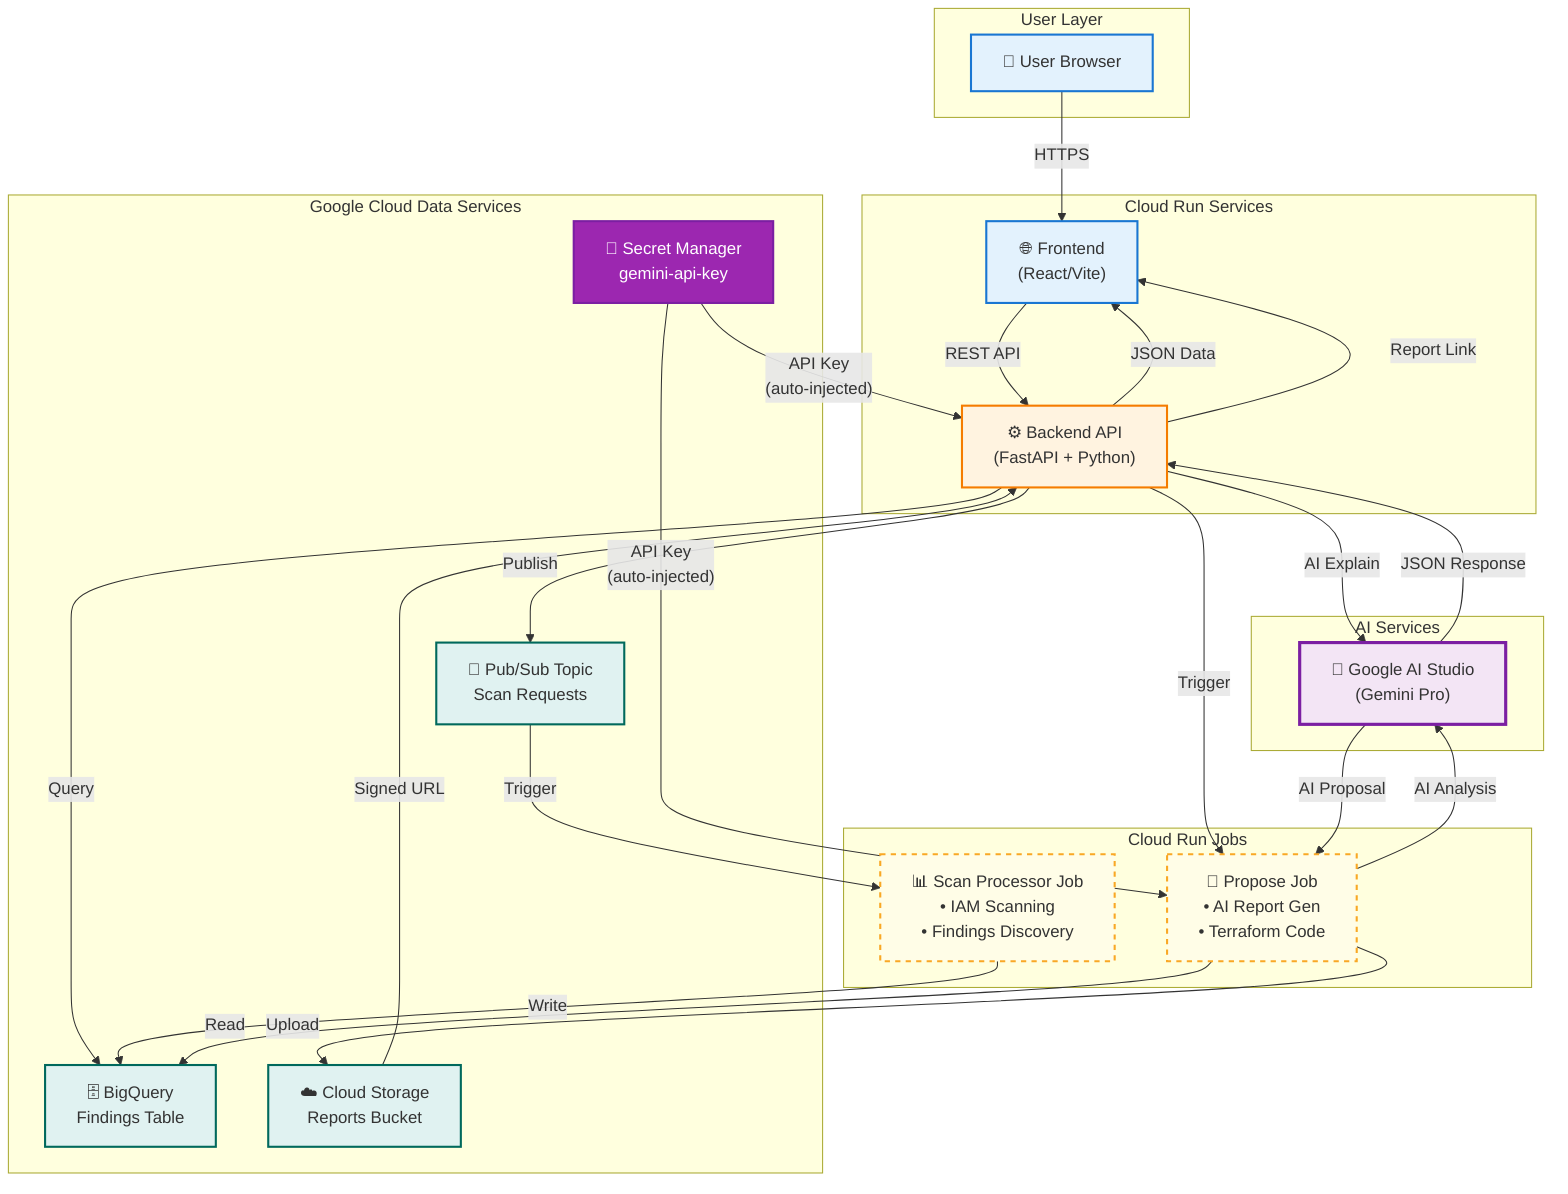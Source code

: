 graph TB
    subgraph "User Layer"
        User[👤 User Browser]
    end

    subgraph "Cloud Run Services"
        Frontend["🌐 Frontend<br/>(React/Vite)"]
        Backend["⚙️ Backend API<br/>(FastAPI + Python)"]
    end

    subgraph "AI Services"
        AI["🤖 Google AI Studio<br/>(Gemini Pro)"]
    end

    subgraph "Cloud Run Jobs"
        ScanJob["📊 Scan Processor Job<br/>• IAM Scanning<br/>• Findings Discovery"]
        ProposeJob["📝 Propose Job<br/>• AI Report Gen<br/>• Terraform Code"]
    end

    subgraph "Google Cloud Data Services"
        PubSub["💬 Pub/Sub Topic<br/>Scan Requests"]
        BigQuery["🗄️ BigQuery<br/>Findings Table"]
        GCS["☁️ Cloud Storage<br/>Reports Bucket"]
        Secrets["🔐 Secret Manager<br/>gemini-api-key"]
    end

    %% User Flow
    User -->|HTTPS| Frontend
    Frontend -->|REST API| Backend

    %% Secret Manager Flow
    Secrets -->|"API Key<br/>(auto-injected)"| Backend
    Secrets -->|"API Key<br/>(auto-injected)"| ProposeJob
    
    %% AI Explain Flow
    Backend -->|"AI Explain"| AI
    AI -->|JSON Response| Backend
    Backend -->|Query| BigQuery
    Backend -->|JSON Data| Frontend

    %% Scan Workflow
    Backend -->|Publish| PubSub
    PubSub -->|Trigger| ScanJob
    ScanJob -->|Write| BigQuery

    %% Propose Workflow
    Backend -->|Trigger| ProposeJob
    ProposeJob -->|Read| BigQuery
    ProposeJob -->|AI Analysis| AI
    AI -->|AI Proposal| ProposeJob
    ProposeJob -->|Upload| GCS
    GCS -->|Signed URL| Backend
    Backend -->|Report Link| Frontend

    %% Styling
    classDef userLayer fill:#E3F2FD,stroke:#1976D2,stroke-width:2px
    classDef computeLayer fill:#FFF3E0,stroke:#F57C00,stroke-width:2px
    classDef aiLayer fill:#F3E5F5,stroke:#7B1FA2,stroke-width:3px
    classDef secretLayer fill:#9C27B0,stroke:#7B1FA2,stroke-width:2px,color:#fff
    classDef dataLayer fill:#E0F2F1,stroke:#00695C,stroke-width:2px
    classDef jobLayer fill:#FFFDE7,stroke:#F9A825,stroke-width:2px,stroke-dasharray: 5 5

    class User,Frontend userLayer
    class Backend computeLayer
    class AI aiLayer
    class Secrets secretLayer
    class PubSub,BigQuery,GCS dataLayer
    class ScanJob,ProposeJob jobLayer